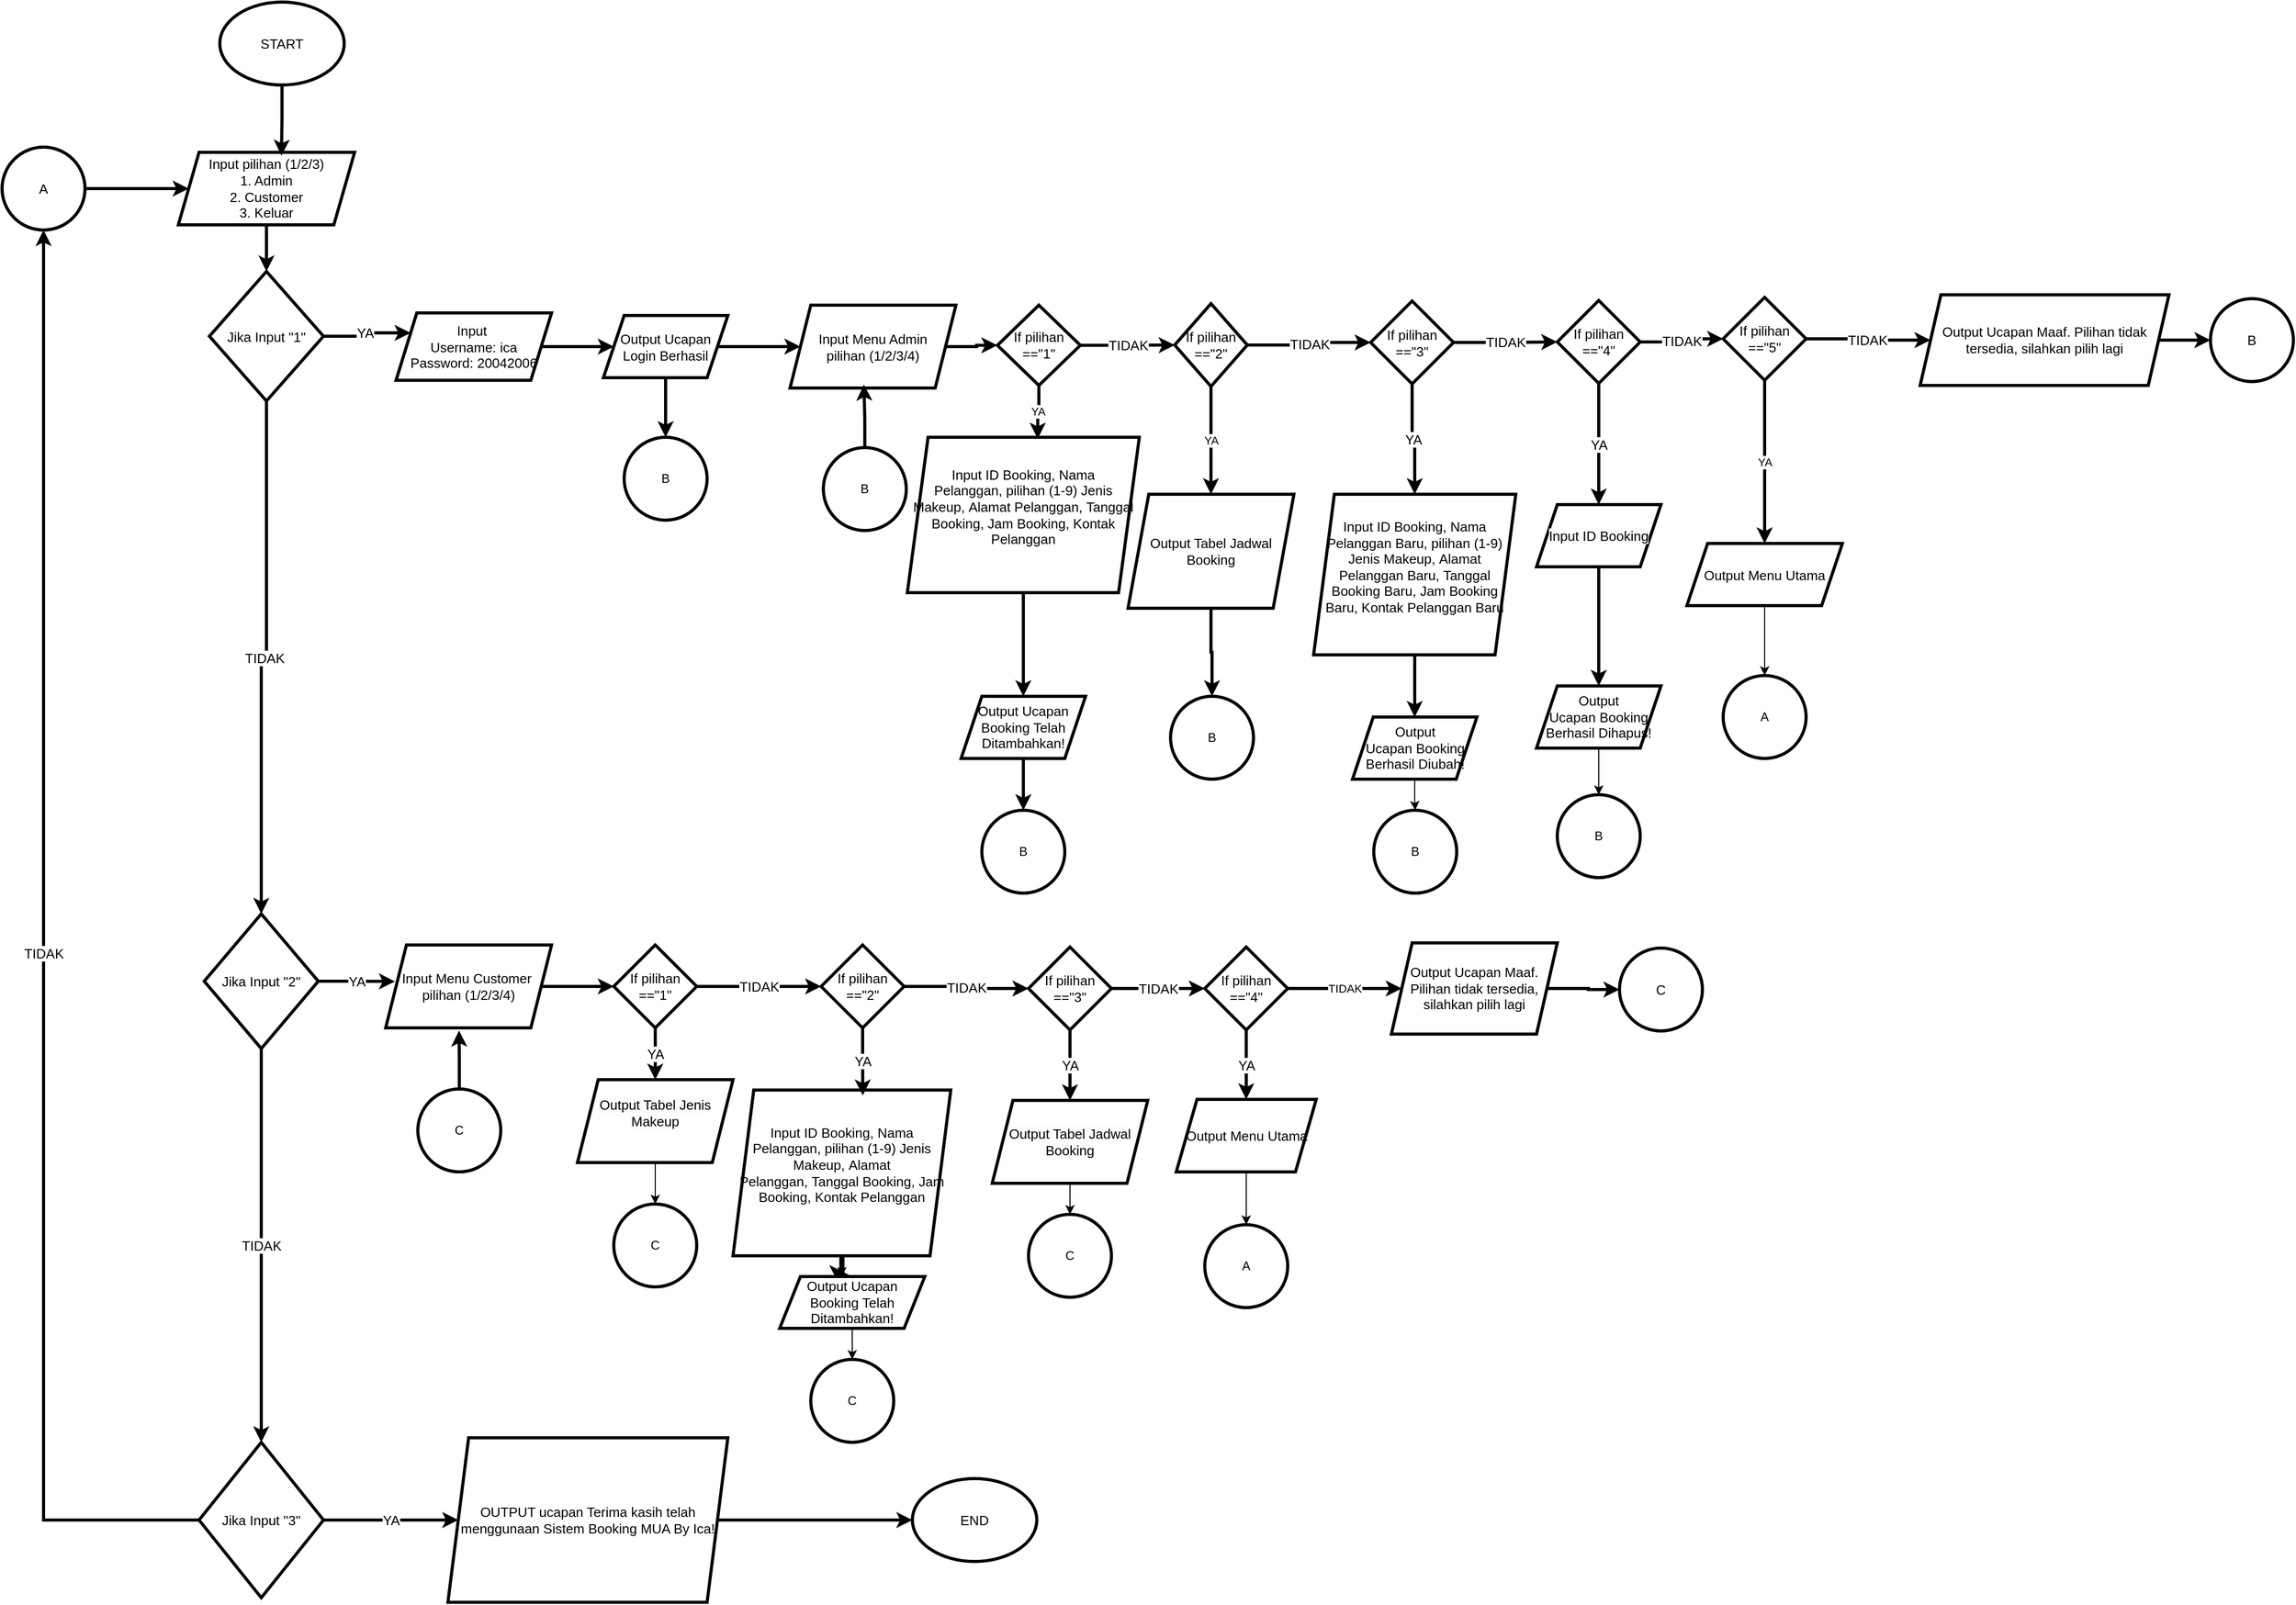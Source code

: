 <mxfile version="24.7.17">
  <diagram name="Page-1" id="OqW6dQnBmnJ8KERkSxpb">
    <mxGraphModel dx="3693" dy="1740" grid="1" gridSize="10" guides="1" tooltips="1" connect="1" arrows="1" fold="1" page="1" pageScale="1" pageWidth="850" pageHeight="1100" math="0" shadow="0">
      <root>
        <mxCell id="0" />
        <mxCell id="1" parent="0" />
        <mxCell id="-Zbz8kqlZJ3fd1Amy6h6-88" value="START" style="ellipse;whiteSpace=wrap;html=1;strokeWidth=3;fontSize=13;" vertex="1" parent="1">
          <mxGeometry x="230" y="100" width="120" height="80" as="geometry" />
        </mxCell>
        <mxCell id="-Zbz8kqlZJ3fd1Amy6h6-89" style="edgeStyle=orthogonalEdgeStyle;rounded=0;orthogonalLoop=1;jettySize=auto;html=1;strokeWidth=3;fontSize=13;" edge="1" parent="1" source="-Zbz8kqlZJ3fd1Amy6h6-90" target="-Zbz8kqlZJ3fd1Amy6h6-93">
          <mxGeometry relative="1" as="geometry" />
        </mxCell>
        <mxCell id="-Zbz8kqlZJ3fd1Amy6h6-90" value="Input pilihan (1/2/3)&lt;div style=&quot;font-size: 13px;&quot;&gt;1. Admin&lt;/div&gt;&lt;div style=&quot;font-size: 13px;&quot;&gt;2. Customer&lt;/div&gt;&lt;div style=&quot;font-size: 13px;&quot;&gt;3. Keluar&lt;/div&gt;" style="shape=parallelogram;perimeter=parallelogramPerimeter;whiteSpace=wrap;html=1;fixedSize=1;strokeWidth=3;fontSize=13;" vertex="1" parent="1">
          <mxGeometry x="190" y="245" width="170" height="70" as="geometry" />
        </mxCell>
        <mxCell id="-Zbz8kqlZJ3fd1Amy6h6-91" value="TIDAK" style="edgeStyle=orthogonalEdgeStyle;rounded=0;orthogonalLoop=1;jettySize=auto;html=1;entryX=0.5;entryY=0;entryDx=0;entryDy=0;strokeWidth=3;fontSize=13;" edge="1" parent="1" source="-Zbz8kqlZJ3fd1Amy6h6-93" target="-Zbz8kqlZJ3fd1Amy6h6-99">
          <mxGeometry relative="1" as="geometry" />
        </mxCell>
        <mxCell id="-Zbz8kqlZJ3fd1Amy6h6-92" value="YA" style="edgeStyle=orthogonalEdgeStyle;rounded=0;orthogonalLoop=1;jettySize=auto;html=1;entryX=0;entryY=0.25;entryDx=0;entryDy=0;strokeWidth=3;fontSize=13;" edge="1" parent="1" source="-Zbz8kqlZJ3fd1Amy6h6-93" target="-Zbz8kqlZJ3fd1Amy6h6-95">
          <mxGeometry relative="1" as="geometry" />
        </mxCell>
        <mxCell id="-Zbz8kqlZJ3fd1Amy6h6-93" value="Jika Input &quot;1&quot;" style="rhombus;whiteSpace=wrap;html=1;strokeWidth=3;fontSize=13;" vertex="1" parent="1">
          <mxGeometry x="220" y="360" width="110" height="125" as="geometry" />
        </mxCell>
        <mxCell id="-Zbz8kqlZJ3fd1Amy6h6-94" style="edgeStyle=orthogonalEdgeStyle;rounded=0;orthogonalLoop=1;jettySize=auto;html=1;entryX=0;entryY=0.5;entryDx=0;entryDy=0;strokeWidth=3;fontSize=13;" edge="1" parent="1" source="-Zbz8kqlZJ3fd1Amy6h6-95" target="-Zbz8kqlZJ3fd1Amy6h6-97">
          <mxGeometry relative="1" as="geometry" />
        </mxCell>
        <mxCell id="-Zbz8kqlZJ3fd1Amy6h6-95" value="Input&amp;nbsp;&lt;div style=&quot;font-size: 13px;&quot;&gt;Username: ica&lt;div style=&quot;font-size: 13px;&quot;&gt;Password: 20042006&lt;/div&gt;&lt;/div&gt;" style="shape=parallelogram;perimeter=parallelogramPerimeter;whiteSpace=wrap;html=1;fixedSize=1;strokeWidth=3;fontSize=13;" vertex="1" parent="1">
          <mxGeometry x="400" y="400" width="150" height="65" as="geometry" />
        </mxCell>
        <mxCell id="-Zbz8kqlZJ3fd1Amy6h6-96" style="edgeStyle=orthogonalEdgeStyle;rounded=0;orthogonalLoop=1;jettySize=auto;html=1;strokeWidth=3;fontSize=13;" edge="1" parent="1" source="-Zbz8kqlZJ3fd1Amy6h6-97" target="-Zbz8kqlZJ3fd1Amy6h6-128">
          <mxGeometry relative="1" as="geometry" />
        </mxCell>
        <mxCell id="-Zbz8kqlZJ3fd1Amy6h6-198" style="edgeStyle=orthogonalEdgeStyle;rounded=0;orthogonalLoop=1;jettySize=auto;html=1;entryX=0.5;entryY=0;entryDx=0;entryDy=0;strokeWidth=3;" edge="1" parent="1" source="-Zbz8kqlZJ3fd1Amy6h6-97" target="-Zbz8kqlZJ3fd1Amy6h6-195">
          <mxGeometry relative="1" as="geometry" />
        </mxCell>
        <mxCell id="-Zbz8kqlZJ3fd1Amy6h6-97" value="Output Ucapan Login Berhasil" style="shape=parallelogram;perimeter=parallelogramPerimeter;whiteSpace=wrap;html=1;fixedSize=1;fontSize=13;spacing=2;strokeWidth=3;" vertex="1" parent="1">
          <mxGeometry x="600" y="402.5" width="120" height="60" as="geometry" />
        </mxCell>
        <mxCell id="-Zbz8kqlZJ3fd1Amy6h6-98" value="TIDAK" style="edgeStyle=orthogonalEdgeStyle;rounded=0;orthogonalLoop=1;jettySize=auto;html=1;entryX=0.5;entryY=0;entryDx=0;entryDy=0;strokeWidth=3;fontSize=13;" edge="1" parent="1" source="-Zbz8kqlZJ3fd1Amy6h6-99" target="-Zbz8kqlZJ3fd1Amy6h6-102">
          <mxGeometry relative="1" as="geometry" />
        </mxCell>
        <mxCell id="-Zbz8kqlZJ3fd1Amy6h6-99" value="Jika Input &quot;2&quot;" style="rhombus;whiteSpace=wrap;html=1;strokeWidth=3;fontSize=13;" vertex="1" parent="1">
          <mxGeometry x="215" y="980" width="110" height="130" as="geometry" />
        </mxCell>
        <mxCell id="-Zbz8kqlZJ3fd1Amy6h6-100" value="YA" style="edgeStyle=orthogonalEdgeStyle;rounded=0;orthogonalLoop=1;jettySize=auto;html=1;entryX=0;entryY=0.5;entryDx=0;entryDy=0;strokeWidth=3;fontSize=13;" edge="1" parent="1" source="-Zbz8kqlZJ3fd1Amy6h6-102" target="-Zbz8kqlZJ3fd1Amy6h6-104">
          <mxGeometry relative="1" as="geometry" />
        </mxCell>
        <mxCell id="-Zbz8kqlZJ3fd1Amy6h6-101" value="TIDAK" style="edgeStyle=orthogonalEdgeStyle;rounded=0;orthogonalLoop=1;jettySize=auto;html=1;entryX=0.5;entryY=1;entryDx=0;entryDy=0;strokeWidth=3;fontSize=13;" edge="1" parent="1" source="-Zbz8kqlZJ3fd1Amy6h6-102" target="-Zbz8kqlZJ3fd1Amy6h6-164">
          <mxGeometry relative="1" as="geometry" />
        </mxCell>
        <mxCell id="-Zbz8kqlZJ3fd1Amy6h6-102" value="Jika Input &quot;3&quot;" style="rhombus;whiteSpace=wrap;html=1;strokeWidth=3;fontSize=13;" vertex="1" parent="1">
          <mxGeometry x="210" y="1490" width="120" height="150" as="geometry" />
        </mxCell>
        <mxCell id="-Zbz8kqlZJ3fd1Amy6h6-103" style="edgeStyle=orthogonalEdgeStyle;rounded=0;orthogonalLoop=1;jettySize=auto;html=1;strokeWidth=3;fontSize=13;" edge="1" parent="1" source="-Zbz8kqlZJ3fd1Amy6h6-104" target="-Zbz8kqlZJ3fd1Amy6h6-105">
          <mxGeometry relative="1" as="geometry" />
        </mxCell>
        <mxCell id="-Zbz8kqlZJ3fd1Amy6h6-104" value="OUTPUT ucapan Terima kasih telah menggunaan Sistem Booking MUA By Ica!" style="shape=parallelogram;perimeter=parallelogramPerimeter;whiteSpace=wrap;html=1;fixedSize=1;strokeWidth=3;fontSize=13;" vertex="1" parent="1">
          <mxGeometry x="450" y="1485.63" width="270" height="158.75" as="geometry" />
        </mxCell>
        <mxCell id="-Zbz8kqlZJ3fd1Amy6h6-105" value="END" style="ellipse;whiteSpace=wrap;html=1;strokeWidth=3;fontSize=13;" vertex="1" parent="1">
          <mxGeometry x="898" y="1525" width="120" height="80" as="geometry" />
        </mxCell>
        <mxCell id="-Zbz8kqlZJ3fd1Amy6h6-184" style="edgeStyle=orthogonalEdgeStyle;rounded=0;orthogonalLoop=1;jettySize=auto;html=1;entryX=0;entryY=0.5;entryDx=0;entryDy=0;strokeWidth=3;" edge="1" parent="1" source="-Zbz8kqlZJ3fd1Amy6h6-107" target="-Zbz8kqlZJ3fd1Amy6h6-118">
          <mxGeometry relative="1" as="geometry" />
        </mxCell>
        <mxCell id="-Zbz8kqlZJ3fd1Amy6h6-107" value="Input Menu Customer&amp;nbsp;&lt;div style=&quot;font-size: 13px;&quot;&gt;pilihan (1/2/3/4)&lt;/div&gt;" style="shape=parallelogram;perimeter=parallelogramPerimeter;whiteSpace=wrap;html=1;fixedSize=1;strokeWidth=3;fontSize=13;" vertex="1" parent="1">
          <mxGeometry x="390" y="1010" width="160" height="80" as="geometry" />
        </mxCell>
        <mxCell id="-Zbz8kqlZJ3fd1Amy6h6-108" value="YA" style="edgeStyle=orthogonalEdgeStyle;rounded=0;orthogonalLoop=1;jettySize=auto;html=1;strokeWidth=3;fontSize=13;" edge="1" parent="1" source="-Zbz8kqlZJ3fd1Amy6h6-110" target="-Zbz8kqlZJ3fd1Amy6h6-122">
          <mxGeometry relative="1" as="geometry" />
        </mxCell>
        <mxCell id="-Zbz8kqlZJ3fd1Amy6h6-183" value="TIDAK" style="edgeStyle=orthogonalEdgeStyle;rounded=0;orthogonalLoop=1;jettySize=auto;html=1;entryX=0;entryY=0.5;entryDx=0;entryDy=0;strokeWidth=3;" edge="1" parent="1" source="-Zbz8kqlZJ3fd1Amy6h6-110" target="-Zbz8kqlZJ3fd1Amy6h6-161">
          <mxGeometry relative="1" as="geometry" />
        </mxCell>
        <mxCell id="-Zbz8kqlZJ3fd1Amy6h6-110" value="If pilihan ==&quot;4&quot;" style="rhombus;whiteSpace=wrap;html=1;strokeWidth=3;fontSize=13;" vertex="1" parent="1">
          <mxGeometry x="1180" y="1012" width="80" height="80" as="geometry" />
        </mxCell>
        <mxCell id="-Zbz8kqlZJ3fd1Amy6h6-111" value="YA" style="edgeStyle=orthogonalEdgeStyle;rounded=0;orthogonalLoop=1;jettySize=auto;html=1;entryX=0.5;entryY=0;entryDx=0;entryDy=0;strokeWidth=3;fontSize=13;" edge="1" parent="1" source="-Zbz8kqlZJ3fd1Amy6h6-113" target="-Zbz8kqlZJ3fd1Amy6h6-123">
          <mxGeometry relative="1" as="geometry" />
        </mxCell>
        <mxCell id="-Zbz8kqlZJ3fd1Amy6h6-112" value="TIDAK" style="edgeStyle=orthogonalEdgeStyle;rounded=0;orthogonalLoop=1;jettySize=auto;html=1;entryX=0;entryY=0.5;entryDx=0;entryDy=0;strokeWidth=3;fontSize=13;" edge="1" parent="1" source="-Zbz8kqlZJ3fd1Amy6h6-113" target="-Zbz8kqlZJ3fd1Amy6h6-110">
          <mxGeometry relative="1" as="geometry" />
        </mxCell>
        <mxCell id="-Zbz8kqlZJ3fd1Amy6h6-113" value="If pilihan ==&quot;3&quot;" style="rhombus;whiteSpace=wrap;html=1;strokeWidth=3;fontSize=13;" vertex="1" parent="1">
          <mxGeometry x="1010" y="1012" width="80" height="80" as="geometry" />
        </mxCell>
        <mxCell id="-Zbz8kqlZJ3fd1Amy6h6-114" value="TIDAK" style="edgeStyle=orthogonalEdgeStyle;rounded=0;orthogonalLoop=1;jettySize=auto;html=1;entryX=0;entryY=0.5;entryDx=0;entryDy=0;strokeWidth=3;fontSize=13;" edge="1" parent="1" source="-Zbz8kqlZJ3fd1Amy6h6-115" target="-Zbz8kqlZJ3fd1Amy6h6-113">
          <mxGeometry relative="1" as="geometry" />
        </mxCell>
        <mxCell id="-Zbz8kqlZJ3fd1Amy6h6-115" value="If pilihan ==&quot;2&quot;" style="rhombus;whiteSpace=wrap;html=1;strokeWidth=3;fontSize=13;" vertex="1" parent="1">
          <mxGeometry x="810" y="1010" width="80" height="80" as="geometry" />
        </mxCell>
        <mxCell id="-Zbz8kqlZJ3fd1Amy6h6-116" value="YA" style="edgeStyle=orthogonalEdgeStyle;rounded=0;orthogonalLoop=1;jettySize=auto;html=1;entryX=0.5;entryY=0;entryDx=0;entryDy=0;strokeWidth=3;fontSize=13;" edge="1" parent="1" source="-Zbz8kqlZJ3fd1Amy6h6-118" target="-Zbz8kqlZJ3fd1Amy6h6-119">
          <mxGeometry relative="1" as="geometry" />
        </mxCell>
        <mxCell id="-Zbz8kqlZJ3fd1Amy6h6-117" value="TIDAK" style="edgeStyle=orthogonalEdgeStyle;rounded=0;orthogonalLoop=1;jettySize=auto;html=1;entryX=0;entryY=0.5;entryDx=0;entryDy=0;strokeWidth=3;fontSize=13;" edge="1" parent="1" source="-Zbz8kqlZJ3fd1Amy6h6-118" target="-Zbz8kqlZJ3fd1Amy6h6-115">
          <mxGeometry relative="1" as="geometry" />
        </mxCell>
        <mxCell id="-Zbz8kqlZJ3fd1Amy6h6-118" value="If pilihan ==&quot;1&quot;" style="rhombus;whiteSpace=wrap;html=1;strokeWidth=3;fontSize=13;" vertex="1" parent="1">
          <mxGeometry x="610" y="1010" width="80" height="80" as="geometry" />
        </mxCell>
        <mxCell id="-Zbz8kqlZJ3fd1Amy6h6-209" style="edgeStyle=orthogonalEdgeStyle;rounded=0;orthogonalLoop=1;jettySize=auto;html=1;" edge="1" parent="1" source="-Zbz8kqlZJ3fd1Amy6h6-119" target="-Zbz8kqlZJ3fd1Amy6h6-190">
          <mxGeometry relative="1" as="geometry" />
        </mxCell>
        <mxCell id="-Zbz8kqlZJ3fd1Amy6h6-119" value="&lt;span style=&quot;color: rgb(0, 0, 0); font-family: Helvetica; font-size: 13px; font-style: normal; font-variant-ligatures: normal; font-variant-caps: normal; font-weight: 400; letter-spacing: normal; orphans: 2; text-align: center; text-indent: 0px; text-transform: none; widows: 2; word-spacing: 0px; -webkit-text-stroke-width: 0px; white-space: normal; background-color: rgb(251, 251, 251); text-decoration-thickness: initial; text-decoration-style: initial; text-decoration-color: initial; display: inline !important; float: none;&quot;&gt;Output Tabel Jenis Makeup&lt;/span&gt;&lt;div style=&quot;font-size: 13px;&quot;&gt;&lt;br style=&quot;font-size: 13px;&quot;&gt;&lt;/div&gt;" style="shape=parallelogram;perimeter=parallelogramPerimeter;whiteSpace=wrap;html=1;fixedSize=1;strokeWidth=3;fontSize=13;" vertex="1" parent="1">
          <mxGeometry x="575" y="1140" width="150" height="80" as="geometry" />
        </mxCell>
        <mxCell id="-Zbz8kqlZJ3fd1Amy6h6-121" value="Input&amp;nbsp;&lt;span style=&quot;font-size: 13px; background-color: initial;&quot;&gt;ID Booking,&amp;nbsp;&lt;/span&gt;&lt;span style=&quot;font-size: 13px; background-color: initial;&quot;&gt;Nama Pelanggan,&amp;nbsp;&lt;/span&gt;&lt;span style=&quot;font-size: 13px; background-color: initial;&quot;&gt;pilihan (1-9) Jenis Makeup,&amp;nbsp;&lt;/span&gt;&lt;span style=&quot;font-size: 13px; background-color: initial;&quot;&gt;Alamat Pelanggan,&amp;nbsp;&lt;/span&gt;&lt;span style=&quot;font-size: 13px; background-color: initial;&quot;&gt;Tanggal Booking,&amp;nbsp;&lt;/span&gt;&lt;span style=&quot;font-size: 13px; background-color: initial;&quot;&gt;Jam Booking,&amp;nbsp;&lt;/span&gt;&lt;span style=&quot;font-size: 13px; background-color: initial;&quot;&gt;Kontak Pelanggan&lt;/span&gt;&lt;div style=&quot;font-size: 13px;&quot;&gt;&lt;br style=&quot;font-size: 13px;&quot;&gt;&lt;/div&gt;" style="shape=parallelogram;perimeter=parallelogramPerimeter;whiteSpace=wrap;html=1;fixedSize=1;strokeWidth=3;fontSize=13;" vertex="1" parent="1">
          <mxGeometry x="725" y="1150" width="210" height="160" as="geometry" />
        </mxCell>
        <mxCell id="-Zbz8kqlZJ3fd1Amy6h6-120" style="edgeStyle=orthogonalEdgeStyle;rounded=0;orthogonalLoop=1;jettySize=auto;html=1;strokeWidth=5;fontSize=13;" edge="1" parent="1" source="-Zbz8kqlZJ3fd1Amy6h6-121" target="-Zbz8kqlZJ3fd1Amy6h6-126">
          <mxGeometry relative="1" as="geometry" />
        </mxCell>
        <mxCell id="-Zbz8kqlZJ3fd1Amy6h6-213" style="edgeStyle=orthogonalEdgeStyle;rounded=0;orthogonalLoop=1;jettySize=auto;html=1;" edge="1" parent="1" source="-Zbz8kqlZJ3fd1Amy6h6-122" target="-Zbz8kqlZJ3fd1Amy6h6-191">
          <mxGeometry relative="1" as="geometry" />
        </mxCell>
        <mxCell id="-Zbz8kqlZJ3fd1Amy6h6-122" value="Output Menu Utama" style="shape=parallelogram;perimeter=parallelogramPerimeter;whiteSpace=wrap;html=1;fixedSize=1;strokeWidth=3;fontSize=13;" vertex="1" parent="1">
          <mxGeometry x="1152.5" y="1159" width="135" height="70" as="geometry" />
        </mxCell>
        <mxCell id="-Zbz8kqlZJ3fd1Amy6h6-212" style="edgeStyle=orthogonalEdgeStyle;rounded=0;orthogonalLoop=1;jettySize=auto;html=1;entryX=0.5;entryY=0;entryDx=0;entryDy=0;" edge="1" parent="1" source="-Zbz8kqlZJ3fd1Amy6h6-123" target="-Zbz8kqlZJ3fd1Amy6h6-188">
          <mxGeometry relative="1" as="geometry" />
        </mxCell>
        <mxCell id="-Zbz8kqlZJ3fd1Amy6h6-123" value="&lt;br style=&quot;font-size: 13px;&quot;&gt;&lt;span style=&quot;color: rgb(0, 0, 0); font-family: Helvetica; font-size: 13px; font-style: normal; font-variant-ligatures: normal; font-variant-caps: normal; font-weight: 400; letter-spacing: normal; orphans: 2; text-align: center; text-indent: 0px; text-transform: none; widows: 2; word-spacing: 0px; -webkit-text-stroke-width: 0px; white-space: normal; background-color: rgb(251, 251, 251); text-decoration-thickness: initial; text-decoration-style: initial; text-decoration-color: initial; display: inline !important; float: none;&quot;&gt;Output Tabel Jadwal Booking&lt;/span&gt;&lt;div style=&quot;font-size: 13px;&quot;&gt;&lt;br style=&quot;font-size: 13px;&quot;&gt;&lt;/div&gt;" style="shape=parallelogram;perimeter=parallelogramPerimeter;whiteSpace=wrap;html=1;fixedSize=1;strokeWidth=3;fontSize=13;" vertex="1" parent="1">
          <mxGeometry x="975" y="1160" width="150" height="80" as="geometry" />
        </mxCell>
        <mxCell id="-Zbz8kqlZJ3fd1Amy6h6-124" style="edgeStyle=orthogonalEdgeStyle;rounded=0;orthogonalLoop=1;jettySize=auto;html=1;entryX=0.585;entryY=0.046;entryDx=0;entryDy=0;entryPerimeter=0;strokeWidth=3;fontSize=13;" edge="1" parent="1" source="-Zbz8kqlZJ3fd1Amy6h6-88" target="-Zbz8kqlZJ3fd1Amy6h6-90">
          <mxGeometry relative="1" as="geometry" />
        </mxCell>
        <mxCell id="-Zbz8kqlZJ3fd1Amy6h6-125" value="YA" style="edgeStyle=orthogonalEdgeStyle;rounded=0;orthogonalLoop=1;jettySize=auto;html=1;entryX=0.596;entryY=0.033;entryDx=0;entryDy=0;entryPerimeter=0;strokeWidth=3;fontSize=13;" edge="1" parent="1" source="-Zbz8kqlZJ3fd1Amy6h6-115" target="-Zbz8kqlZJ3fd1Amy6h6-121">
          <mxGeometry relative="1" as="geometry" />
        </mxCell>
        <mxCell id="-Zbz8kqlZJ3fd1Amy6h6-211" style="edgeStyle=orthogonalEdgeStyle;rounded=0;orthogonalLoop=1;jettySize=auto;html=1;entryX=0.5;entryY=0;entryDx=0;entryDy=0;" edge="1" parent="1" source="-Zbz8kqlZJ3fd1Amy6h6-126" target="-Zbz8kqlZJ3fd1Amy6h6-189">
          <mxGeometry relative="1" as="geometry" />
        </mxCell>
        <mxCell id="-Zbz8kqlZJ3fd1Amy6h6-126" value="Output Ucapan Booking Telah Ditambahkan!" style="shape=parallelogram;perimeter=parallelogramPerimeter;whiteSpace=wrap;html=1;fixedSize=1;strokeWidth=3;fontSize=13;" vertex="1" parent="1">
          <mxGeometry x="770" y="1330" width="140" height="50" as="geometry" />
        </mxCell>
        <mxCell id="-Zbz8kqlZJ3fd1Amy6h6-127" style="edgeStyle=orthogonalEdgeStyle;rounded=0;orthogonalLoop=1;jettySize=auto;html=1;entryX=0;entryY=0.5;entryDx=0;entryDy=0;strokeWidth=3;fontSize=13;" edge="1" parent="1" source="-Zbz8kqlZJ3fd1Amy6h6-128" target="-Zbz8kqlZJ3fd1Amy6h6-131">
          <mxGeometry relative="1" as="geometry" />
        </mxCell>
        <mxCell id="-Zbz8kqlZJ3fd1Amy6h6-128" value="Input Menu Admin&lt;div style=&quot;font-size: 13px;&quot;&gt;pilihan (1/2/3/4)&lt;/div&gt;" style="shape=parallelogram;perimeter=parallelogramPerimeter;whiteSpace=wrap;html=1;fixedSize=1;strokeWidth=3;fontSize=13;" vertex="1" parent="1">
          <mxGeometry x="780" y="392.5" width="160" height="80" as="geometry" />
        </mxCell>
        <mxCell id="-Zbz8kqlZJ3fd1Amy6h6-130" value="TIDAK" style="edgeStyle=orthogonalEdgeStyle;rounded=0;orthogonalLoop=1;jettySize=auto;html=1;entryX=0;entryY=0.5;entryDx=0;entryDy=0;strokeWidth=3;fontSize=13;" edge="1" parent="1" source="-Zbz8kqlZJ3fd1Amy6h6-131" target="-Zbz8kqlZJ3fd1Amy6h6-133">
          <mxGeometry relative="1" as="geometry" />
        </mxCell>
        <mxCell id="-Zbz8kqlZJ3fd1Amy6h6-131" value="If pilihan ==&quot;1&quot;" style="rhombus;whiteSpace=wrap;html=1;strokeWidth=3;fontSize=13;" vertex="1" parent="1">
          <mxGeometry x="980" y="392.5" width="80" height="77.5" as="geometry" />
        </mxCell>
        <mxCell id="-Zbz8kqlZJ3fd1Amy6h6-132" value="TIDAK" style="edgeStyle=orthogonalEdgeStyle;rounded=0;orthogonalLoop=1;jettySize=auto;html=1;entryX=0;entryY=0.5;entryDx=0;entryDy=0;strokeWidth=3;fontSize=13;" edge="1" parent="1" source="-Zbz8kqlZJ3fd1Amy6h6-133" target="-Zbz8kqlZJ3fd1Amy6h6-136">
          <mxGeometry relative="1" as="geometry" />
        </mxCell>
        <mxCell id="-Zbz8kqlZJ3fd1Amy6h6-175" value="YA" style="edgeStyle=orthogonalEdgeStyle;rounded=0;orthogonalLoop=1;jettySize=auto;html=1;entryX=0.5;entryY=0;entryDx=0;entryDy=0;strokeWidth=3;" edge="1" parent="1" source="-Zbz8kqlZJ3fd1Amy6h6-133" target="-Zbz8kqlZJ3fd1Amy6h6-149">
          <mxGeometry relative="1" as="geometry" />
        </mxCell>
        <mxCell id="-Zbz8kqlZJ3fd1Amy6h6-133" value="If pilihan ==&quot;2&quot;" style="rhombus;whiteSpace=wrap;html=1;strokeWidth=3;fontSize=13;" vertex="1" parent="1">
          <mxGeometry x="1151" y="391" width="70" height="80" as="geometry" />
        </mxCell>
        <mxCell id="-Zbz8kqlZJ3fd1Amy6h6-134" value="YA" style="edgeStyle=orthogonalEdgeStyle;rounded=0;orthogonalLoop=1;jettySize=auto;html=1;strokeWidth=3;fontSize=13;" edge="1" parent="1" source="-Zbz8kqlZJ3fd1Amy6h6-136" target="-Zbz8kqlZJ3fd1Amy6h6-151">
          <mxGeometry relative="1" as="geometry" />
        </mxCell>
        <mxCell id="-Zbz8kqlZJ3fd1Amy6h6-135" value="TIDAK" style="edgeStyle=orthogonalEdgeStyle;rounded=0;orthogonalLoop=1;jettySize=auto;html=1;entryX=0;entryY=0.5;entryDx=0;entryDy=0;strokeWidth=3;fontSize=13;" edge="1" parent="1" source="-Zbz8kqlZJ3fd1Amy6h6-136" target="-Zbz8kqlZJ3fd1Amy6h6-140">
          <mxGeometry relative="1" as="geometry" />
        </mxCell>
        <mxCell id="-Zbz8kqlZJ3fd1Amy6h6-136" value="If pilihan ==&quot;3&quot;" style="rhombus;whiteSpace=wrap;html=1;strokeWidth=3;fontSize=13;" vertex="1" parent="1">
          <mxGeometry x="1340" y="388.5" width="80" height="80" as="geometry" />
        </mxCell>
        <mxCell id="-Zbz8kqlZJ3fd1Amy6h6-138" value="TIDAK" style="edgeStyle=orthogonalEdgeStyle;rounded=0;orthogonalLoop=1;jettySize=auto;html=1;entryX=0;entryY=0.5;entryDx=0;entryDy=0;strokeWidth=3;fontSize=13;" edge="1" parent="1" source="-Zbz8kqlZJ3fd1Amy6h6-140" target="-Zbz8kqlZJ3fd1Amy6h6-143">
          <mxGeometry relative="1" as="geometry" />
        </mxCell>
        <mxCell id="-Zbz8kqlZJ3fd1Amy6h6-139" value="YA" style="edgeStyle=orthogonalEdgeStyle;rounded=0;orthogonalLoop=1;jettySize=auto;html=1;strokeWidth=3;fontSize=13;" edge="1" parent="1" source="-Zbz8kqlZJ3fd1Amy6h6-140" target="-Zbz8kqlZJ3fd1Amy6h6-145">
          <mxGeometry relative="1" as="geometry" />
        </mxCell>
        <mxCell id="-Zbz8kqlZJ3fd1Amy6h6-140" value="If pilihan ==&quot;4&quot;" style="rhombus;whiteSpace=wrap;html=1;strokeWidth=3;fontSize=13;" vertex="1" parent="1">
          <mxGeometry x="1520" y="388" width="80" height="80" as="geometry" />
        </mxCell>
        <mxCell id="-Zbz8kqlZJ3fd1Amy6h6-142" value="TIDAK" style="edgeStyle=orthogonalEdgeStyle;rounded=0;orthogonalLoop=1;jettySize=auto;html=1;entryX=0;entryY=0.5;entryDx=0;entryDy=0;strokeWidth=3;fontSize=13;" edge="1" parent="1" source="-Zbz8kqlZJ3fd1Amy6h6-143" target="-Zbz8kqlZJ3fd1Amy6h6-158">
          <mxGeometry relative="1" as="geometry" />
        </mxCell>
        <mxCell id="-Zbz8kqlZJ3fd1Amy6h6-180" value="YA" style="edgeStyle=orthogonalEdgeStyle;rounded=0;orthogonalLoop=1;jettySize=auto;html=1;entryX=0.5;entryY=0;entryDx=0;entryDy=0;strokeWidth=3;" edge="1" parent="1" source="-Zbz8kqlZJ3fd1Amy6h6-143" target="-Zbz8kqlZJ3fd1Amy6h6-154">
          <mxGeometry relative="1" as="geometry" />
        </mxCell>
        <mxCell id="-Zbz8kqlZJ3fd1Amy6h6-143" value="If pilihan ==&quot;5&quot;" style="rhombus;whiteSpace=wrap;html=1;strokeWidth=3;fontSize=13;" vertex="1" parent="1">
          <mxGeometry x="1680" y="385" width="80" height="80" as="geometry" />
        </mxCell>
        <mxCell id="-Zbz8kqlZJ3fd1Amy6h6-179" style="edgeStyle=orthogonalEdgeStyle;rounded=0;orthogonalLoop=1;jettySize=auto;html=1;strokeWidth=3;" edge="1" parent="1" source="-Zbz8kqlZJ3fd1Amy6h6-145" target="-Zbz8kqlZJ3fd1Amy6h6-153">
          <mxGeometry relative="1" as="geometry" />
        </mxCell>
        <mxCell id="-Zbz8kqlZJ3fd1Amy6h6-145" value="&lt;br style=&quot;font-size: 13px;&quot;&gt;&lt;span style=&quot;color: rgb(0, 0, 0); font-family: Helvetica; font-size: 13px; font-style: normal; font-variant-ligatures: normal; font-variant-caps: normal; font-weight: 400; letter-spacing: normal; orphans: 2; text-align: center; text-indent: 0px; text-transform: none; widows: 2; word-spacing: 0px; -webkit-text-stroke-width: 0px; white-space: normal; background-color: rgb(251, 251, 251); text-decoration-thickness: initial; text-decoration-style: initial; text-decoration-color: initial; display: inline !important; float: none;&quot;&gt;Input ID Booking&lt;/span&gt;&lt;div style=&quot;font-size: 13px;&quot;&gt;&lt;br style=&quot;font-size: 13px;&quot;&gt;&lt;/div&gt;" style="shape=parallelogram;perimeter=parallelogramPerimeter;whiteSpace=wrap;html=1;fixedSize=1;strokeWidth=3;fontSize=13;" vertex="1" parent="1">
          <mxGeometry x="1500" y="585" width="120" height="60" as="geometry" />
        </mxCell>
        <mxCell id="-Zbz8kqlZJ3fd1Amy6h6-146" style="edgeStyle=orthogonalEdgeStyle;rounded=0;orthogonalLoop=1;jettySize=auto;html=1;strokeWidth=3;fontSize=13;" edge="1" parent="1" source="-Zbz8kqlZJ3fd1Amy6h6-147" target="-Zbz8kqlZJ3fd1Amy6h6-148">
          <mxGeometry relative="1" as="geometry" />
        </mxCell>
        <mxCell id="-Zbz8kqlZJ3fd1Amy6h6-147" value="&lt;div style=&quot;font-size: 13px;&quot;&gt;Input ID Booking,&amp;nbsp;&lt;span style=&quot;background-color: initial; font-size: 13px;&quot;&gt;Nama Pelanggan,&amp;nbsp;&lt;/span&gt;&lt;span style=&quot;background-color: initial; font-size: 13px;&quot;&gt;pilihan (1-9) Jenis Makeup,&lt;/span&gt;&lt;span style=&quot;background-color: initial; font-size: 13px;&quot;&gt;&amp;nbsp;Alamat Pelanggan,&amp;nbsp;&lt;/span&gt;&lt;span style=&quot;background-color: initial; font-size: 13px;&quot;&gt;Tanggal Booking,&amp;nbsp;&lt;/span&gt;&lt;span style=&quot;background-color: initial; font-size: 13px;&quot;&gt;Jam Booking,&amp;nbsp;&lt;/span&gt;&lt;span style=&quot;background-color: initial; font-size: 13px;&quot;&gt;Kontak Pelanggan&lt;/span&gt;&lt;/div&gt;&lt;div style=&quot;font-size: 13px;&quot;&gt;&lt;br style=&quot;font-size: 13px;&quot;&gt;&lt;/div&gt;" style="shape=parallelogram;perimeter=parallelogramPerimeter;whiteSpace=wrap;html=1;fixedSize=1;strokeWidth=3;fontSize=13;" vertex="1" parent="1">
          <mxGeometry x="893.13" y="520" width="223.75" height="150" as="geometry" />
        </mxCell>
        <mxCell id="-Zbz8kqlZJ3fd1Amy6h6-201" style="edgeStyle=orthogonalEdgeStyle;rounded=0;orthogonalLoop=1;jettySize=auto;html=1;entryX=0.5;entryY=0;entryDx=0;entryDy=0;strokeWidth=3;" edge="1" parent="1" source="-Zbz8kqlZJ3fd1Amy6h6-148" target="-Zbz8kqlZJ3fd1Amy6h6-194">
          <mxGeometry relative="1" as="geometry" />
        </mxCell>
        <mxCell id="-Zbz8kqlZJ3fd1Amy6h6-148" value="Output Ucapan Booking Telah Ditambahkan!" style="shape=parallelogram;perimeter=parallelogramPerimeter;whiteSpace=wrap;html=1;fixedSize=1;strokeWidth=3;fontSize=13;" vertex="1" parent="1">
          <mxGeometry x="945.01" y="770" width="120" height="60" as="geometry" />
        </mxCell>
        <mxCell id="-Zbz8kqlZJ3fd1Amy6h6-199" style="edgeStyle=orthogonalEdgeStyle;rounded=0;orthogonalLoop=1;jettySize=auto;html=1;entryX=0.5;entryY=0;entryDx=0;entryDy=0;strokeWidth=3;" edge="1" parent="1" source="-Zbz8kqlZJ3fd1Amy6h6-149" target="-Zbz8kqlZJ3fd1Amy6h6-193">
          <mxGeometry relative="1" as="geometry" />
        </mxCell>
        <mxCell id="-Zbz8kqlZJ3fd1Amy6h6-149" value="&lt;br style=&quot;font-size: 13px;&quot;&gt;&lt;span style=&quot;color: rgb(0, 0, 0); font-family: Helvetica; font-size: 13px; font-style: normal; font-variant-ligatures: normal; font-variant-caps: normal; font-weight: 400; letter-spacing: normal; orphans: 2; text-align: center; text-indent: 0px; text-transform: none; widows: 2; word-spacing: 0px; -webkit-text-stroke-width: 0px; white-space: normal; background-color: rgb(251, 251, 251); text-decoration-thickness: initial; text-decoration-style: initial; text-decoration-color: initial; display: inline !important; float: none;&quot;&gt;Output Tabel Jadwal Booking&lt;/span&gt;&lt;div style=&quot;font-size: 13px;&quot;&gt;&lt;br style=&quot;font-size: 13px;&quot;&gt;&lt;/div&gt;" style="shape=parallelogram;perimeter=parallelogramPerimeter;whiteSpace=wrap;html=1;fixedSize=1;strokeWidth=3;fontSize=13;" vertex="1" parent="1">
          <mxGeometry x="1106" y="575" width="160" height="110" as="geometry" />
        </mxCell>
        <mxCell id="-Zbz8kqlZJ3fd1Amy6h6-178" style="edgeStyle=orthogonalEdgeStyle;rounded=0;orthogonalLoop=1;jettySize=auto;html=1;strokeWidth=3;" edge="1" parent="1" source="-Zbz8kqlZJ3fd1Amy6h6-151" target="-Zbz8kqlZJ3fd1Amy6h6-152">
          <mxGeometry relative="1" as="geometry" />
        </mxCell>
        <mxCell id="-Zbz8kqlZJ3fd1Amy6h6-151" value="&lt;div style=&quot;font-size: 13px;&quot;&gt;Input ID Booking,&amp;nbsp;&lt;span style=&quot;background-color: initial; font-size: 13px;&quot;&gt;Nama Pelanggan Baru,&amp;nbsp;&lt;/span&gt;&lt;span style=&quot;background-color: initial; font-size: 13px;&quot;&gt;pilihan (1-9) Jenis Makeup,&lt;/span&gt;&lt;span style=&quot;background-color: initial; font-size: 13px;&quot;&gt;&amp;nbsp;Alamat Pelanggan Baru,&amp;nbsp;&lt;/span&gt;&lt;span style=&quot;background-color: initial; font-size: 13px;&quot;&gt;Tanggal Booking Baru,&amp;nbsp;&lt;/span&gt;&lt;span style=&quot;background-color: initial; font-size: 13px;&quot;&gt;Jam Booking Baru,&amp;nbsp;&lt;/span&gt;&lt;span style=&quot;background-color: initial; font-size: 13px;&quot;&gt;Kontak Pelanggan Baru&lt;/span&gt;&lt;/div&gt;&lt;div style=&quot;font-size: 13px;&quot;&gt;&lt;br style=&quot;font-size: 13px;&quot;&gt;&lt;/div&gt;" style="shape=parallelogram;perimeter=parallelogramPerimeter;whiteSpace=wrap;html=1;fixedSize=1;strokeWidth=3;fontSize=13;" vertex="1" parent="1">
          <mxGeometry x="1285" y="575" width="195" height="155" as="geometry" />
        </mxCell>
        <mxCell id="-Zbz8kqlZJ3fd1Amy6h6-206" style="edgeStyle=orthogonalEdgeStyle;rounded=0;orthogonalLoop=1;jettySize=auto;html=1;entryX=0.5;entryY=0;entryDx=0;entryDy=0;" edge="1" parent="1" source="-Zbz8kqlZJ3fd1Amy6h6-152" target="-Zbz8kqlZJ3fd1Amy6h6-203">
          <mxGeometry relative="1" as="geometry" />
        </mxCell>
        <mxCell id="-Zbz8kqlZJ3fd1Amy6h6-152" value="Output Ucapan&amp;nbsp;&lt;span style=&quot;font-size: 13px;&quot;&gt;Booking Berhasil Diubah!&lt;/span&gt;" style="shape=parallelogram;perimeter=parallelogramPerimeter;whiteSpace=wrap;html=1;fixedSize=1;strokeWidth=3;fontSize=13;" vertex="1" parent="1">
          <mxGeometry x="1322.5" y="790" width="120" height="60" as="geometry" />
        </mxCell>
        <mxCell id="-Zbz8kqlZJ3fd1Amy6h6-207" style="edgeStyle=orthogonalEdgeStyle;rounded=0;orthogonalLoop=1;jettySize=auto;html=1;entryX=0.5;entryY=0;entryDx=0;entryDy=0;" edge="1" parent="1" source="-Zbz8kqlZJ3fd1Amy6h6-153" target="-Zbz8kqlZJ3fd1Amy6h6-202">
          <mxGeometry relative="1" as="geometry" />
        </mxCell>
        <mxCell id="-Zbz8kqlZJ3fd1Amy6h6-153" value="Output Ucapan&amp;nbsp;&lt;span style=&quot;font-size: 13px;&quot;&gt;Booking Berhasil Dihapus!&lt;/span&gt;" style="shape=parallelogram;perimeter=parallelogramPerimeter;whiteSpace=wrap;html=1;fixedSize=1;strokeWidth=3;fontSize=13;" vertex="1" parent="1">
          <mxGeometry x="1500" y="760" width="120" height="60" as="geometry" />
        </mxCell>
        <mxCell id="-Zbz8kqlZJ3fd1Amy6h6-208" style="edgeStyle=orthogonalEdgeStyle;rounded=0;orthogonalLoop=1;jettySize=auto;html=1;" edge="1" parent="1" source="-Zbz8kqlZJ3fd1Amy6h6-154" target="-Zbz8kqlZJ3fd1Amy6h6-204">
          <mxGeometry relative="1" as="geometry" />
        </mxCell>
        <mxCell id="-Zbz8kqlZJ3fd1Amy6h6-154" value="Output Menu Utama" style="shape=parallelogram;perimeter=parallelogramPerimeter;whiteSpace=wrap;html=1;fixedSize=1;strokeWidth=3;fontSize=13;" vertex="1" parent="1">
          <mxGeometry x="1645" y="622.5" width="150" height="60" as="geometry" />
        </mxCell>
        <mxCell id="-Zbz8kqlZJ3fd1Amy6h6-156" value="YA" style="edgeStyle=orthogonalEdgeStyle;rounded=0;orthogonalLoop=1;jettySize=auto;html=1;entryX=0.056;entryY=0.44;entryDx=0;entryDy=0;entryPerimeter=0;strokeWidth=3;fontSize=13;" edge="1" parent="1" source="-Zbz8kqlZJ3fd1Amy6h6-99" target="-Zbz8kqlZJ3fd1Amy6h6-107">
          <mxGeometry relative="1" as="geometry" />
        </mxCell>
        <mxCell id="-Zbz8kqlZJ3fd1Amy6h6-157" style="edgeStyle=orthogonalEdgeStyle;rounded=0;orthogonalLoop=1;jettySize=auto;html=1;entryX=0;entryY=0.5;entryDx=0;entryDy=0;strokeWidth=3;" edge="1" parent="1" source="-Zbz8kqlZJ3fd1Amy6h6-158" target="-Zbz8kqlZJ3fd1Amy6h6-162">
          <mxGeometry relative="1" as="geometry" />
        </mxCell>
        <mxCell id="-Zbz8kqlZJ3fd1Amy6h6-158" value="Output Ucapan Maaf. Pilihan tidak tersedia, silahkan pilih lagi" style="shape=parallelogram;perimeter=parallelogramPerimeter;whiteSpace=wrap;html=1;fixedSize=1;strokeWidth=3;fontSize=13;" vertex="1" parent="1">
          <mxGeometry x="1870" y="382.5" width="240" height="87.5" as="geometry" />
        </mxCell>
        <mxCell id="-Zbz8kqlZJ3fd1Amy6h6-159" style="edgeStyle=orthogonalEdgeStyle;rounded=0;orthogonalLoop=1;jettySize=auto;html=1;exitX=0.5;exitY=1;exitDx=0;exitDy=0;strokeWidth=3;fontSize=13;" edge="1" parent="1" source="-Zbz8kqlZJ3fd1Amy6h6-123" target="-Zbz8kqlZJ3fd1Amy6h6-123">
          <mxGeometry relative="1" as="geometry" />
        </mxCell>
        <mxCell id="-Zbz8kqlZJ3fd1Amy6h6-160" style="edgeStyle=orthogonalEdgeStyle;rounded=0;orthogonalLoop=1;jettySize=auto;html=1;entryX=0;entryY=0.5;entryDx=0;entryDy=0;strokeWidth=3;fontSize=13;" edge="1" parent="1" source="-Zbz8kqlZJ3fd1Amy6h6-161" target="-Zbz8kqlZJ3fd1Amy6h6-165">
          <mxGeometry relative="1" as="geometry" />
        </mxCell>
        <mxCell id="-Zbz8kqlZJ3fd1Amy6h6-161" value="Output Ucapan Maaf. Pilihan tidak tersedia, silahkan pilih lagi" style="shape=parallelogram;perimeter=parallelogramPerimeter;whiteSpace=wrap;html=1;fixedSize=1;strokeWidth=3;fontSize=13;" vertex="1" parent="1">
          <mxGeometry x="1360" y="1008" width="160" height="88" as="geometry" />
        </mxCell>
        <mxCell id="-Zbz8kqlZJ3fd1Amy6h6-162" value="B" style="ellipse;whiteSpace=wrap;html=1;aspect=fixed;strokeWidth=3;fontSize=13;" vertex="1" parent="1">
          <mxGeometry x="2150" y="386.25" width="80" height="80" as="geometry" />
        </mxCell>
        <mxCell id="-Zbz8kqlZJ3fd1Amy6h6-163" style="edgeStyle=orthogonalEdgeStyle;rounded=0;orthogonalLoop=1;jettySize=auto;html=1;strokeWidth=3;" edge="1" parent="1" source="-Zbz8kqlZJ3fd1Amy6h6-164" target="-Zbz8kqlZJ3fd1Amy6h6-90">
          <mxGeometry relative="1" as="geometry" />
        </mxCell>
        <mxCell id="-Zbz8kqlZJ3fd1Amy6h6-164" value="A" style="ellipse;whiteSpace=wrap;html=1;aspect=fixed;strokeWidth=3;fontSize=13;" vertex="1" parent="1">
          <mxGeometry x="20" y="240" width="80" height="80" as="geometry" />
        </mxCell>
        <mxCell id="-Zbz8kqlZJ3fd1Amy6h6-165" value="C" style="ellipse;whiteSpace=wrap;html=1;aspect=fixed;strokeWidth=3;fontSize=13;" vertex="1" parent="1">
          <mxGeometry x="1580" y="1013" width="80" height="80" as="geometry" />
        </mxCell>
        <mxCell id="-Zbz8kqlZJ3fd1Amy6h6-174" value="YA" style="edgeStyle=orthogonalEdgeStyle;rounded=0;orthogonalLoop=1;jettySize=auto;html=1;entryX=0.562;entryY=0.01;entryDx=0;entryDy=0;entryPerimeter=0;strokeWidth=3;" edge="1" parent="1" source="-Zbz8kqlZJ3fd1Amy6h6-131" target="-Zbz8kqlZJ3fd1Amy6h6-147">
          <mxGeometry relative="1" as="geometry" />
        </mxCell>
        <mxCell id="-Zbz8kqlZJ3fd1Amy6h6-186" value="C" style="ellipse;whiteSpace=wrap;html=1;aspect=fixed;strokeWidth=3;" vertex="1" parent="1">
          <mxGeometry x="421" y="1149" width="80" height="80" as="geometry" />
        </mxCell>
        <mxCell id="-Zbz8kqlZJ3fd1Amy6h6-187" style="edgeStyle=orthogonalEdgeStyle;rounded=0;orthogonalLoop=1;jettySize=auto;html=1;entryX=0.442;entryY=1.033;entryDx=0;entryDy=0;entryPerimeter=0;strokeWidth=3;" edge="1" parent="1" source="-Zbz8kqlZJ3fd1Amy6h6-186" target="-Zbz8kqlZJ3fd1Amy6h6-107">
          <mxGeometry relative="1" as="geometry" />
        </mxCell>
        <mxCell id="-Zbz8kqlZJ3fd1Amy6h6-188" value="C" style="ellipse;whiteSpace=wrap;html=1;aspect=fixed;strokeWidth=3;" vertex="1" parent="1">
          <mxGeometry x="1010" y="1270" width="80" height="80" as="geometry" />
        </mxCell>
        <mxCell id="-Zbz8kqlZJ3fd1Amy6h6-189" value="C" style="ellipse;whiteSpace=wrap;html=1;aspect=fixed;strokeWidth=3;" vertex="1" parent="1">
          <mxGeometry x="800" y="1410" width="80" height="80" as="geometry" />
        </mxCell>
        <mxCell id="-Zbz8kqlZJ3fd1Amy6h6-190" value="C" style="ellipse;whiteSpace=wrap;html=1;aspect=fixed;strokeWidth=3;" vertex="1" parent="1">
          <mxGeometry x="610" y="1260" width="80" height="80" as="geometry" />
        </mxCell>
        <mxCell id="-Zbz8kqlZJ3fd1Amy6h6-191" value="A" style="ellipse;whiteSpace=wrap;html=1;aspect=fixed;strokeWidth=3;" vertex="1" parent="1">
          <mxGeometry x="1180" y="1280" width="80" height="80" as="geometry" />
        </mxCell>
        <mxCell id="-Zbz8kqlZJ3fd1Amy6h6-192" value="B" style="ellipse;whiteSpace=wrap;html=1;aspect=fixed;strokeWidth=3;" vertex="1" parent="1">
          <mxGeometry x="812.13" y="530" width="80" height="80" as="geometry" />
        </mxCell>
        <mxCell id="-Zbz8kqlZJ3fd1Amy6h6-193" value="B" style="ellipse;whiteSpace=wrap;html=1;aspect=fixed;strokeWidth=3;" vertex="1" parent="1">
          <mxGeometry x="1147" y="770" width="80" height="80" as="geometry" />
        </mxCell>
        <mxCell id="-Zbz8kqlZJ3fd1Amy6h6-194" value="B" style="ellipse;whiteSpace=wrap;html=1;aspect=fixed;strokeWidth=3;" vertex="1" parent="1">
          <mxGeometry x="965.01" y="880" width="80" height="80" as="geometry" />
        </mxCell>
        <mxCell id="-Zbz8kqlZJ3fd1Amy6h6-195" value="B" style="ellipse;whiteSpace=wrap;html=1;aspect=fixed;strokeWidth=3;" vertex="1" parent="1">
          <mxGeometry x="620" y="520" width="80" height="80" as="geometry" />
        </mxCell>
        <mxCell id="-Zbz8kqlZJ3fd1Amy6h6-202" value="B" style="ellipse;whiteSpace=wrap;html=1;aspect=fixed;strokeWidth=3;" vertex="1" parent="1">
          <mxGeometry x="1520" y="865" width="80" height="80" as="geometry" />
        </mxCell>
        <mxCell id="-Zbz8kqlZJ3fd1Amy6h6-203" value="B" style="ellipse;whiteSpace=wrap;html=1;aspect=fixed;strokeWidth=3;" vertex="1" parent="1">
          <mxGeometry x="1343" y="880" width="80" height="80" as="geometry" />
        </mxCell>
        <mxCell id="-Zbz8kqlZJ3fd1Amy6h6-204" value="A" style="ellipse;whiteSpace=wrap;html=1;aspect=fixed;strokeWidth=3;" vertex="1" parent="1">
          <mxGeometry x="1680" y="750" width="80" height="80" as="geometry" />
        </mxCell>
        <mxCell id="-Zbz8kqlZJ3fd1Amy6h6-210" style="edgeStyle=orthogonalEdgeStyle;rounded=0;orthogonalLoop=1;jettySize=auto;html=1;entryX=0.429;entryY=0;entryDx=0;entryDy=0;entryPerimeter=0;" edge="1" parent="1" source="-Zbz8kqlZJ3fd1Amy6h6-121" target="-Zbz8kqlZJ3fd1Amy6h6-126">
          <mxGeometry relative="1" as="geometry" />
        </mxCell>
        <mxCell id="-Zbz8kqlZJ3fd1Amy6h6-214" style="edgeStyle=orthogonalEdgeStyle;rounded=0;orthogonalLoop=1;jettySize=auto;html=1;entryX=0.445;entryY=0.959;entryDx=0;entryDy=0;entryPerimeter=0;strokeWidth=3;" edge="1" parent="1" source="-Zbz8kqlZJ3fd1Amy6h6-192" target="-Zbz8kqlZJ3fd1Amy6h6-128">
          <mxGeometry relative="1" as="geometry" />
        </mxCell>
      </root>
    </mxGraphModel>
  </diagram>
</mxfile>

